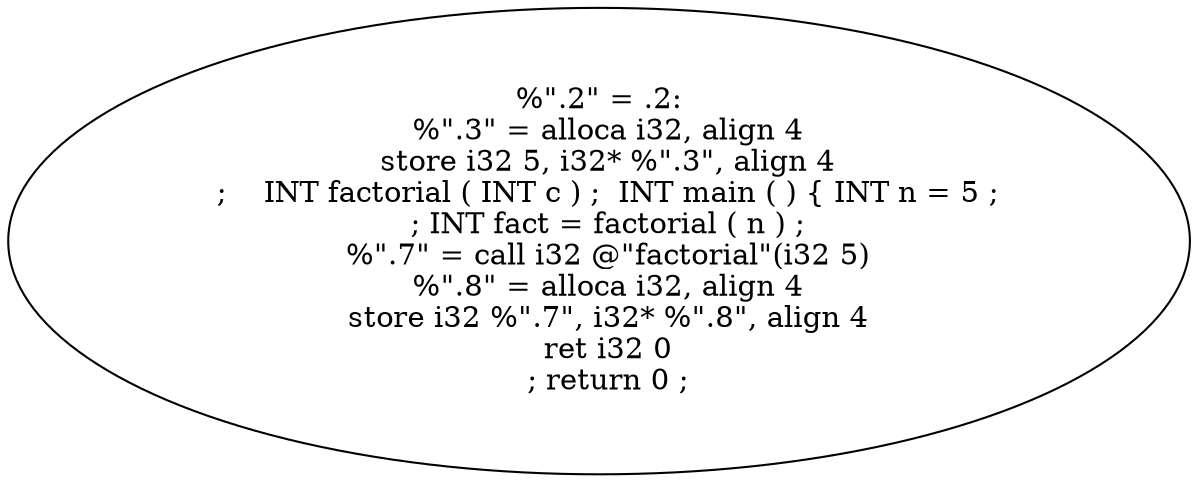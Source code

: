 digraph AST {
  "137081922117712" [label="%\".2\" = .2:
  %\".3\" = alloca i32, align 4
  store i32 5, i32* %\".3\", align 4
  ;    INT factorial ( INT c ) ;  INT main ( ) { INT n = 5 ;
  ; INT fact = factorial ( n ) ;
  %\".7\" = call i32 @\"factorial\"(i32 5)
  %\".8\" = alloca i32, align 4
  store i32 %\".7\", i32* %\".8\", align 4
  ret i32 0
  ; return 0 ;"];
}
